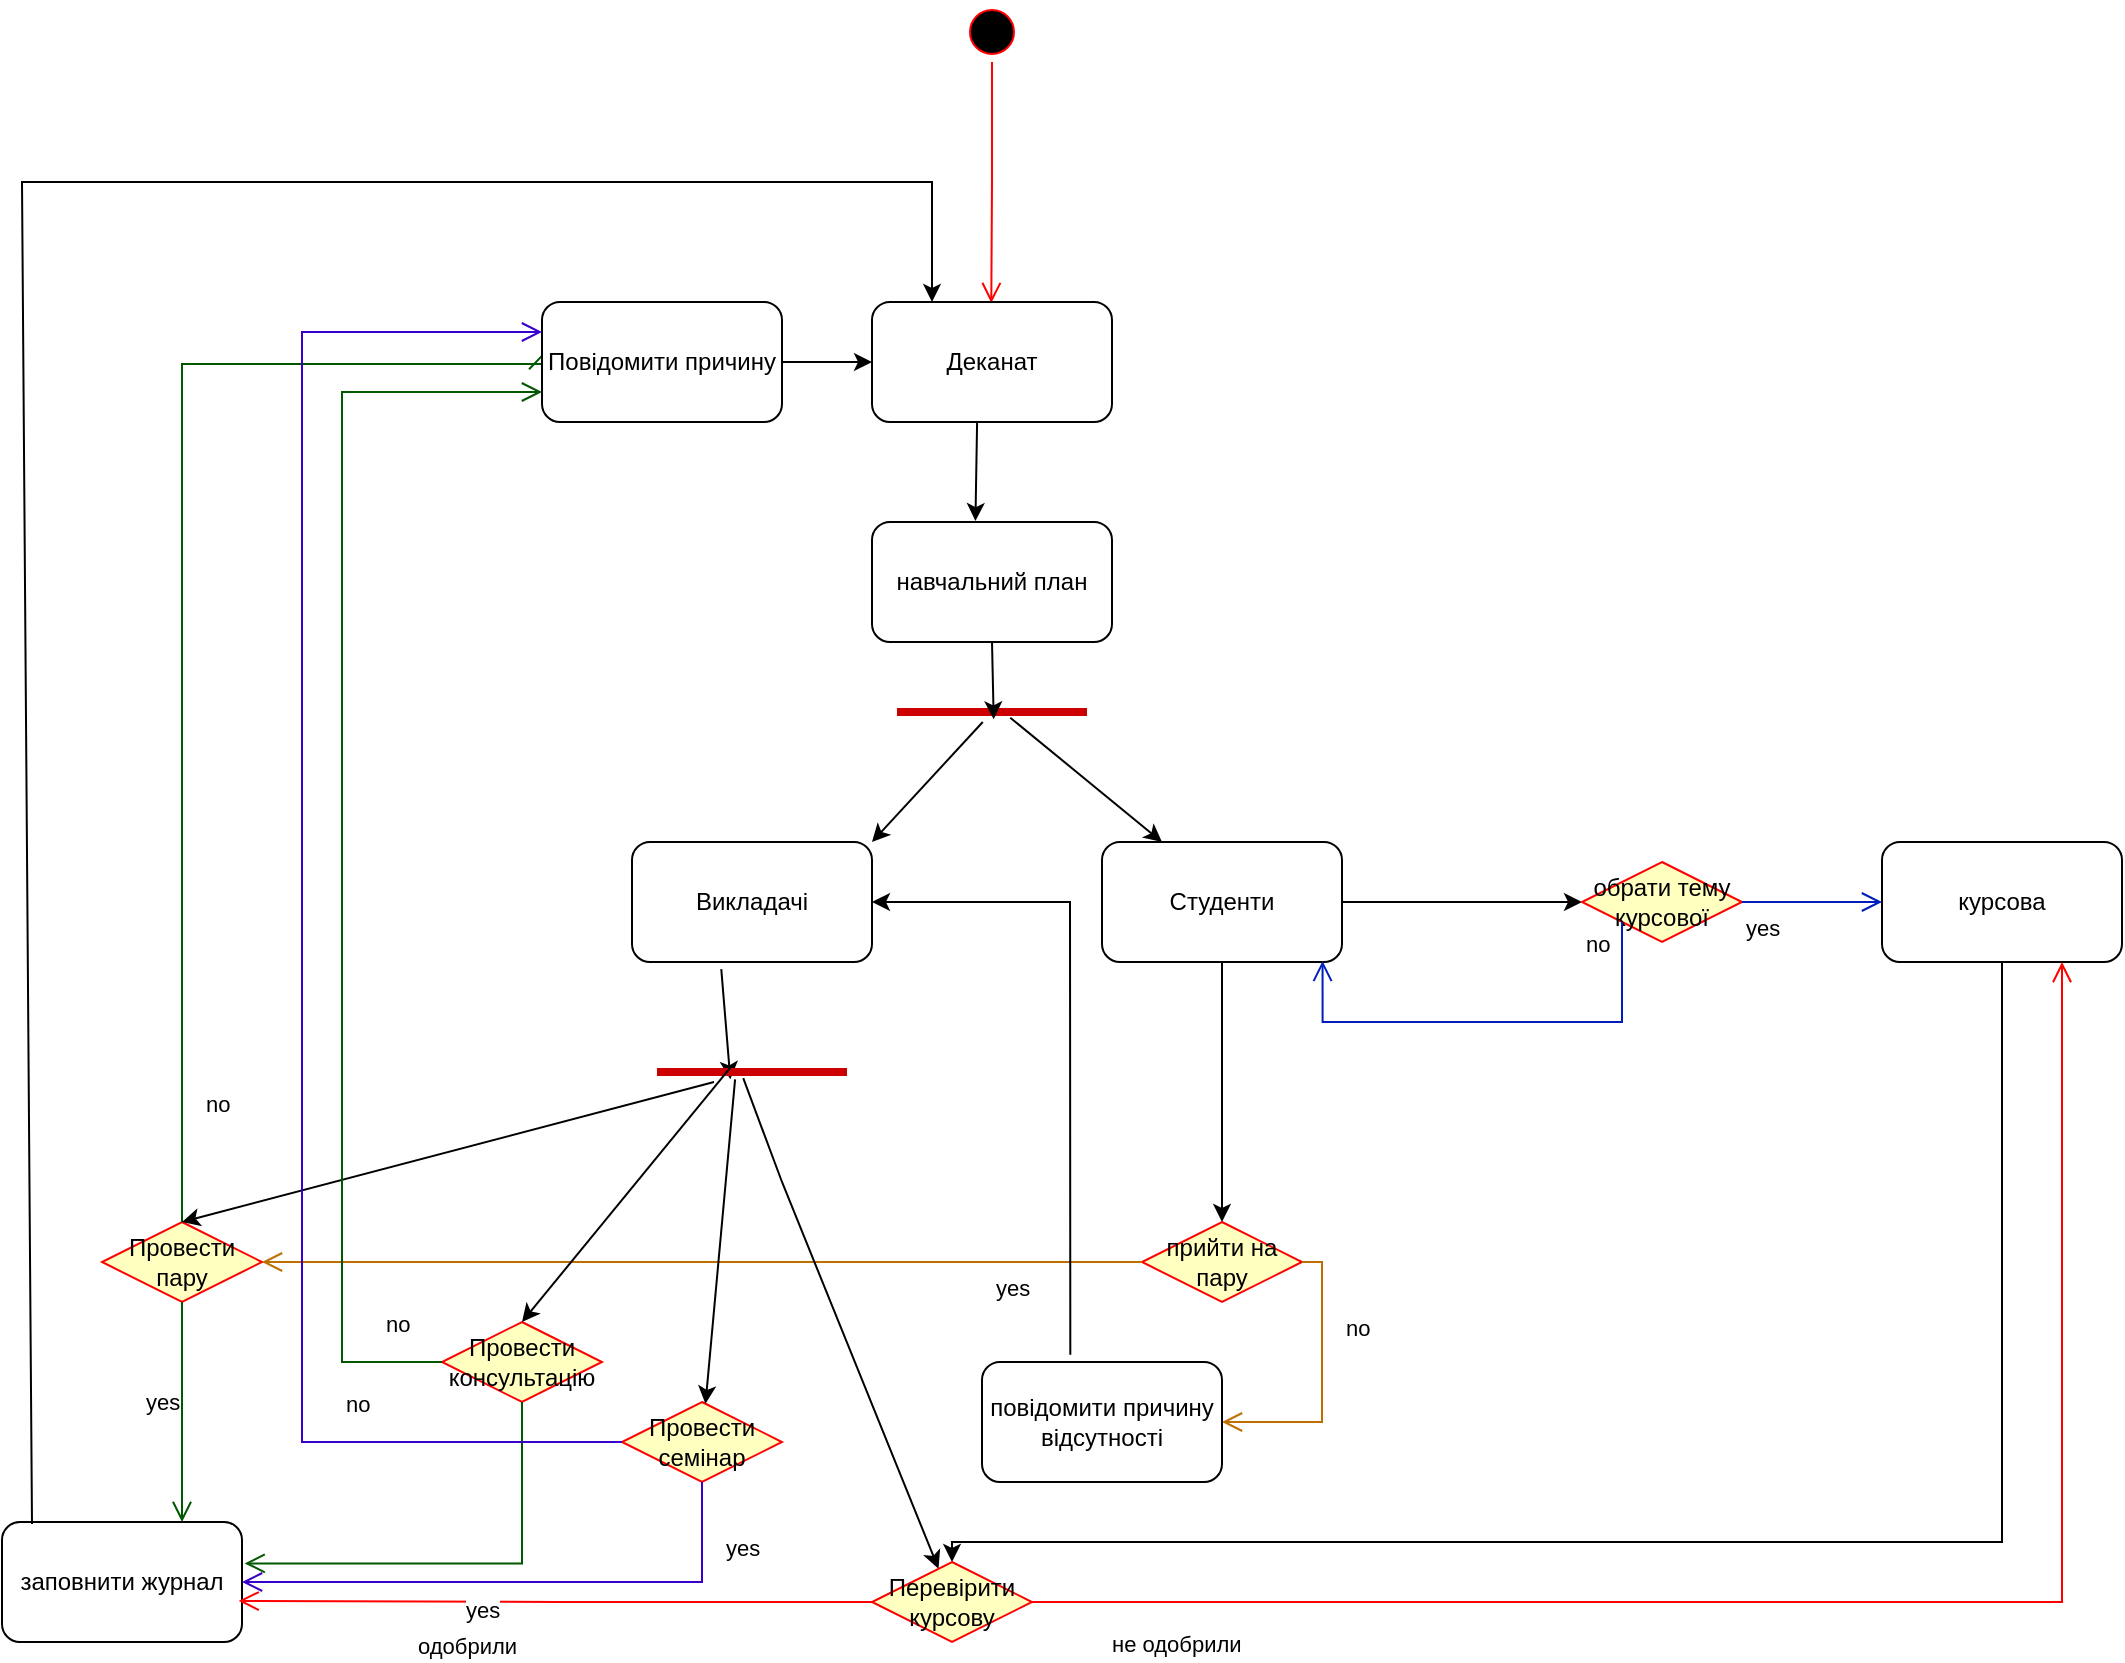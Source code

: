 <mxfile version="22.1.4" type="device">
  <diagram name="Page-1" id="I2pchXq7T7I7XBP1Yaf4">
    <mxGraphModel dx="2534" dy="790" grid="1" gridSize="10" guides="1" tooltips="1" connect="1" arrows="1" fold="1" page="1" pageScale="1" pageWidth="1100" pageHeight="850" math="0" shadow="0">
      <root>
        <mxCell id="0" />
        <mxCell id="1" parent="0" />
        <mxCell id="9HcWU7cP7KMFeykkvRc0-1" value="" style="ellipse;html=1;shape=startState;fillColor=#000000;strokeColor=#ff0000;" parent="1" vertex="1">
          <mxGeometry x="470" y="210" width="30" height="30" as="geometry" />
        </mxCell>
        <mxCell id="9HcWU7cP7KMFeykkvRc0-2" value="" style="edgeStyle=orthogonalEdgeStyle;html=1;verticalAlign=bottom;endArrow=open;endSize=8;strokeColor=#ff0000;rounded=0;entryX=0.616;entryY=0.065;entryDx=0;entryDy=0;entryPerimeter=0;" parent="1" source="9HcWU7cP7KMFeykkvRc0-1" edge="1">
          <mxGeometry relative="1" as="geometry">
            <mxPoint x="484.64" y="360.52" as="targetPoint" />
          </mxGeometry>
        </mxCell>
        <mxCell id="9HcWU7cP7KMFeykkvRc0-4" value="Деканат" style="rounded=1;whiteSpace=wrap;html=1;" parent="1" vertex="1">
          <mxGeometry x="425" y="360" width="120" height="60" as="geometry" />
        </mxCell>
        <mxCell id="9HcWU7cP7KMFeykkvRc0-6" value="Викладачі" style="rounded=1;whiteSpace=wrap;html=1;" parent="1" vertex="1">
          <mxGeometry x="305" y="630" width="120" height="60" as="geometry" />
        </mxCell>
        <mxCell id="9HcWU7cP7KMFeykkvRc0-7" value="Студенти" style="rounded=1;whiteSpace=wrap;html=1;" parent="1" vertex="1">
          <mxGeometry x="540" y="630" width="120" height="60" as="geometry" />
        </mxCell>
        <mxCell id="9HcWU7cP7KMFeykkvRc0-8" value="навчальний план" style="rounded=1;whiteSpace=wrap;html=1;" parent="1" vertex="1">
          <mxGeometry x="425" y="470" width="120" height="60" as="geometry" />
        </mxCell>
        <mxCell id="9HcWU7cP7KMFeykkvRc0-10" value="" style="endArrow=classic;html=1;rounded=0;entryX=1;entryY=0;entryDx=0;entryDy=0;" parent="1" source="9HcWU7cP7KMFeykkvRc0-15" target="9HcWU7cP7KMFeykkvRc0-6" edge="1">
          <mxGeometry width="50" height="50" relative="1" as="geometry">
            <mxPoint x="580" y="570" as="sourcePoint" />
            <mxPoint x="630" y="520" as="targetPoint" />
          </mxGeometry>
        </mxCell>
        <mxCell id="9HcWU7cP7KMFeykkvRc0-11" value="" style="endArrow=classic;html=1;rounded=0;exitX=0.596;exitY=0.783;exitDx=0;exitDy=0;entryX=0.25;entryY=0;entryDx=0;entryDy=0;exitPerimeter=0;" parent="1" source="9HcWU7cP7KMFeykkvRc0-15" target="9HcWU7cP7KMFeykkvRc0-7" edge="1">
          <mxGeometry width="50" height="50" relative="1" as="geometry">
            <mxPoint x="580" y="570" as="sourcePoint" />
            <mxPoint x="630" y="520" as="targetPoint" />
          </mxGeometry>
        </mxCell>
        <mxCell id="9HcWU7cP7KMFeykkvRc0-12" value="" style="endArrow=classic;html=1;rounded=0;exitX=0.438;exitY=0.992;exitDx=0;exitDy=0;exitPerimeter=0;entryX=0.431;entryY=-0.008;entryDx=0;entryDy=0;entryPerimeter=0;" parent="1" source="9HcWU7cP7KMFeykkvRc0-4" target="9HcWU7cP7KMFeykkvRc0-8" edge="1">
          <mxGeometry width="50" height="50" relative="1" as="geometry">
            <mxPoint x="580" y="570" as="sourcePoint" />
            <mxPoint x="630" y="520" as="targetPoint" />
          </mxGeometry>
        </mxCell>
        <mxCell id="9HcWU7cP7KMFeykkvRc0-15" value="" style="line;strokeWidth=4;rotatable=0;dashed=0;labelPosition=right;align=left;verticalAlign=middle;spacingTop=0;spacingLeft=6;points=[];portConstraint=eastwest;strokeColor=#CC0000;" parent="1" vertex="1">
          <mxGeometry x="437.5" y="560" width="95" height="10" as="geometry" />
        </mxCell>
        <mxCell id="9HcWU7cP7KMFeykkvRc0-17" value="" style="endArrow=classic;html=1;rounded=0;exitX=0.5;exitY=1;exitDx=0;exitDy=0;entryX=0.509;entryY=0.867;entryDx=0;entryDy=0;entryPerimeter=0;" parent="1" source="9HcWU7cP7KMFeykkvRc0-8" target="9HcWU7cP7KMFeykkvRc0-15" edge="1">
          <mxGeometry width="50" height="50" relative="1" as="geometry">
            <mxPoint x="480" y="570" as="sourcePoint" />
            <mxPoint x="530" y="520" as="targetPoint" />
          </mxGeometry>
        </mxCell>
        <mxCell id="9HcWU7cP7KMFeykkvRc0-18" value="заповнити журнал" style="rounded=1;whiteSpace=wrap;html=1;" parent="1" vertex="1">
          <mxGeometry x="-10" y="970" width="120" height="60" as="geometry" />
        </mxCell>
        <mxCell id="9HcWU7cP7KMFeykkvRc0-20" value="Провести пару" style="rhombus;whiteSpace=wrap;html=1;fontColor=#000000;fillColor=#ffffc0;strokeColor=#ff0000;" parent="1" vertex="1">
          <mxGeometry x="40" y="820" width="80" height="40" as="geometry" />
        </mxCell>
        <mxCell id="9HcWU7cP7KMFeykkvRc0-21" value="no" style="edgeStyle=orthogonalEdgeStyle;html=1;align=left;verticalAlign=bottom;endArrow=open;endSize=8;strokeColor=#005700;rounded=0;entryX=0.007;entryY=0.422;entryDx=0;entryDy=0;entryPerimeter=0;fillColor=#008a00;" parent="1" target="9HcWU7cP7KMFeykkvRc0-56" edge="1">
          <mxGeometry x="-0.838" y="-10" relative="1" as="geometry">
            <mxPoint x="150" y="370" as="targetPoint" />
            <mxPoint x="80" y="820" as="sourcePoint" />
            <Array as="points">
              <mxPoint x="80" y="391" />
              <mxPoint x="260" y="391" />
              <mxPoint x="260" y="388" />
              <mxPoint x="261" y="388" />
            </Array>
            <mxPoint as="offset" />
          </mxGeometry>
        </mxCell>
        <mxCell id="9HcWU7cP7KMFeykkvRc0-22" value="yes" style="edgeStyle=orthogonalEdgeStyle;html=1;align=left;verticalAlign=top;endArrow=open;endSize=8;strokeColor=#005700;rounded=0;entryX=0.75;entryY=0;entryDx=0;entryDy=0;fillColor=#008a00;" parent="1" source="9HcWU7cP7KMFeykkvRc0-20" target="9HcWU7cP7KMFeykkvRc0-18" edge="1">
          <mxGeometry x="-0.335" y="-20" relative="1" as="geometry">
            <mxPoint x="278" y="970" as="targetPoint" />
            <mxPoint as="offset" />
          </mxGeometry>
        </mxCell>
        <mxCell id="9HcWU7cP7KMFeykkvRc0-24" value="прийти на пару" style="rhombus;whiteSpace=wrap;html=1;fontColor=#000000;fillColor=#ffffc0;strokeColor=#ff0000;" parent="1" vertex="1">
          <mxGeometry x="560" y="820" width="80" height="40" as="geometry" />
        </mxCell>
        <mxCell id="9HcWU7cP7KMFeykkvRc0-25" value="no" style="edgeStyle=orthogonalEdgeStyle;html=1;align=left;verticalAlign=bottom;endArrow=open;endSize=8;strokeColor=#BD7000;rounded=0;entryX=1;entryY=0.5;entryDx=0;entryDy=0;exitX=1;exitY=0.5;exitDx=0;exitDy=0;fillColor=#f0a30a;" parent="1" source="9HcWU7cP7KMFeykkvRc0-24" target="9HcWU7cP7KMFeykkvRc0-29" edge="1">
          <mxGeometry x="-0.254" y="10" relative="1" as="geometry">
            <mxPoint x="690.03" y="830.02" as="targetPoint" />
            <mxPoint x="689.996" y="780.003" as="sourcePoint" />
            <mxPoint as="offset" />
          </mxGeometry>
        </mxCell>
        <mxCell id="9HcWU7cP7KMFeykkvRc0-26" value="yes" style="edgeStyle=orthogonalEdgeStyle;html=1;align=left;verticalAlign=top;endArrow=open;endSize=8;strokeColor=#BD7000;rounded=0;entryX=1;entryY=0.5;entryDx=0;entryDy=0;fillColor=#f0a30a;" parent="1" source="9HcWU7cP7KMFeykkvRc0-24" target="9HcWU7cP7KMFeykkvRc0-20" edge="1">
          <mxGeometry x="-0.657" relative="1" as="geometry">
            <mxPoint x="580" y="840" as="targetPoint" />
            <Array as="points">
              <mxPoint x="170" y="840" />
              <mxPoint x="170" y="840" />
            </Array>
            <mxPoint as="offset" />
          </mxGeometry>
        </mxCell>
        <mxCell id="9HcWU7cP7KMFeykkvRc0-27" value="" style="endArrow=classic;html=1;rounded=0;exitX=0.372;exitY=1.06;exitDx=0;exitDy=0;exitPerimeter=0;entryX=0.386;entryY=0.867;entryDx=0;entryDy=0;entryPerimeter=0;" parent="1" source="9HcWU7cP7KMFeykkvRc0-6" target="9HcWU7cP7KMFeykkvRc0-43" edge="1">
          <mxGeometry width="50" height="50" relative="1" as="geometry">
            <mxPoint x="350" y="710" as="sourcePoint" />
            <mxPoint x="350" y="730" as="targetPoint" />
          </mxGeometry>
        </mxCell>
        <mxCell id="9HcWU7cP7KMFeykkvRc0-28" value="" style="endArrow=classic;html=1;rounded=0;exitX=0.5;exitY=1;exitDx=0;exitDy=0;" parent="1" source="9HcWU7cP7KMFeykkvRc0-7" target="9HcWU7cP7KMFeykkvRc0-24" edge="1">
          <mxGeometry width="50" height="50" relative="1" as="geometry">
            <mxPoint x="350" y="710" as="sourcePoint" />
            <mxPoint x="400" y="660" as="targetPoint" />
          </mxGeometry>
        </mxCell>
        <mxCell id="9HcWU7cP7KMFeykkvRc0-29" value="повідомити причину відсутності" style="rounded=1;whiteSpace=wrap;html=1;" parent="1" vertex="1">
          <mxGeometry x="480" y="890" width="120" height="60" as="geometry" />
        </mxCell>
        <mxCell id="9HcWU7cP7KMFeykkvRc0-30" value="" style="endArrow=classic;html=1;rounded=0;exitX=0.368;exitY=-0.06;exitDx=0;exitDy=0;exitPerimeter=0;entryX=1;entryY=0.5;entryDx=0;entryDy=0;" parent="1" source="9HcWU7cP7KMFeykkvRc0-29" target="9HcWU7cP7KMFeykkvRc0-6" edge="1">
          <mxGeometry width="50" height="50" relative="1" as="geometry">
            <mxPoint x="350" y="710" as="sourcePoint" />
            <mxPoint x="400" y="660" as="targetPoint" />
            <Array as="points">
              <mxPoint x="524" y="660" />
            </Array>
          </mxGeometry>
        </mxCell>
        <mxCell id="9HcWU7cP7KMFeykkvRc0-31" value="курсова" style="rounded=1;whiteSpace=wrap;html=1;" parent="1" vertex="1">
          <mxGeometry x="930" y="630" width="120" height="60" as="geometry" />
        </mxCell>
        <mxCell id="9HcWU7cP7KMFeykkvRc0-33" value="" style="endArrow=classic;html=1;rounded=0;exitX=1;exitY=0.5;exitDx=0;exitDy=0;entryX=0;entryY=0.5;entryDx=0;entryDy=0;" parent="1" source="9HcWU7cP7KMFeykkvRc0-7" target="9HcWU7cP7KMFeykkvRc0-34" edge="1">
          <mxGeometry width="50" height="50" relative="1" as="geometry">
            <mxPoint x="540" y="740" as="sourcePoint" />
            <mxPoint x="730.0" y="660" as="targetPoint" />
          </mxGeometry>
        </mxCell>
        <mxCell id="9HcWU7cP7KMFeykkvRc0-34" value="обрати тему курсової" style="rhombus;whiteSpace=wrap;html=1;fontColor=#000000;fillColor=#ffffc0;strokeColor=#ff0000;" parent="1" vertex="1">
          <mxGeometry x="780" y="640" width="80" height="40" as="geometry" />
        </mxCell>
        <mxCell id="9HcWU7cP7KMFeykkvRc0-35" value="no" style="edgeStyle=orthogonalEdgeStyle;html=1;align=left;verticalAlign=bottom;endArrow=open;endSize=8;strokeColor=#001DBC;rounded=0;entryX=0.919;entryY=0.991;entryDx=0;entryDy=0;entryPerimeter=0;fillColor=#0050ef;" parent="1" source="9HcWU7cP7KMFeykkvRc0-34" target="9HcWU7cP7KMFeykkvRc0-7" edge="1">
          <mxGeometry x="-0.826" y="-20" relative="1" as="geometry">
            <mxPoint x="780" y="770" as="targetPoint" />
            <Array as="points">
              <mxPoint x="800" y="720" />
              <mxPoint x="650" y="720" />
            </Array>
            <mxPoint as="offset" />
          </mxGeometry>
        </mxCell>
        <mxCell id="9HcWU7cP7KMFeykkvRc0-36" value="yes" style="edgeStyle=orthogonalEdgeStyle;html=1;align=left;verticalAlign=top;endArrow=open;endSize=8;strokeColor=#001DBC;rounded=0;entryX=0;entryY=0.5;entryDx=0;entryDy=0;fillColor=#0050ef;" parent="1" source="9HcWU7cP7KMFeykkvRc0-34" target="9HcWU7cP7KMFeykkvRc0-31" edge="1">
          <mxGeometry x="-1" relative="1" as="geometry">
            <mxPoint x="820" y="760" as="targetPoint" />
          </mxGeometry>
        </mxCell>
        <mxCell id="9HcWU7cP7KMFeykkvRc0-42" value="" style="endArrow=classic;html=1;rounded=0;exitX=0.5;exitY=1;exitDx=0;exitDy=0;entryX=0.5;entryY=0;entryDx=0;entryDy=0;" parent="1" source="9HcWU7cP7KMFeykkvRc0-31" target="9HcWU7cP7KMFeykkvRc0-46" edge="1">
          <mxGeometry width="50" height="50" relative="1" as="geometry">
            <mxPoint x="990" y="670" as="sourcePoint" />
            <mxPoint x="480" y="980" as="targetPoint" />
            <Array as="points">
              <mxPoint x="990" y="980" />
              <mxPoint x="465" y="980" />
            </Array>
          </mxGeometry>
        </mxCell>
        <mxCell id="9HcWU7cP7KMFeykkvRc0-43" value="" style="line;strokeWidth=4;rotatable=0;dashed=0;labelPosition=right;align=left;verticalAlign=middle;spacingTop=0;spacingLeft=6;points=[];portConstraint=eastwest;strokeColor=#CC0000;" parent="1" vertex="1">
          <mxGeometry x="317.5" y="740" width="95" height="10" as="geometry" />
        </mxCell>
        <mxCell id="9HcWU7cP7KMFeykkvRc0-44" value="" style="endArrow=classic;html=1;rounded=0;entryX=0.5;entryY=0;entryDx=0;entryDy=0;" parent="1" source="9HcWU7cP7KMFeykkvRc0-43" target="9HcWU7cP7KMFeykkvRc0-20" edge="1">
          <mxGeometry width="50" height="50" relative="1" as="geometry">
            <mxPoint x="780" y="770" as="sourcePoint" />
            <mxPoint x="830" y="720" as="targetPoint" />
          </mxGeometry>
        </mxCell>
        <mxCell id="9HcWU7cP7KMFeykkvRc0-45" value="" style="endArrow=classic;html=1;rounded=0;exitX=0.454;exitY=0.81;exitDx=0;exitDy=0;exitPerimeter=0;" parent="1" source="9HcWU7cP7KMFeykkvRc0-43" target="9HcWU7cP7KMFeykkvRc0-46" edge="1">
          <mxGeometry width="50" height="50" relative="1" as="geometry">
            <mxPoint x="780" y="770" as="sourcePoint" />
            <mxPoint x="416.906" y="970" as="targetPoint" />
            <Array as="points">
              <mxPoint x="380" y="800" />
            </Array>
          </mxGeometry>
        </mxCell>
        <mxCell id="9HcWU7cP7KMFeykkvRc0-46" value="Перевірити курсову" style="rhombus;whiteSpace=wrap;html=1;fontColor=#000000;fillColor=#ffffc0;strokeColor=#ff0000;" parent="1" vertex="1">
          <mxGeometry x="425" y="990" width="80" height="40" as="geometry" />
        </mxCell>
        <mxCell id="9HcWU7cP7KMFeykkvRc0-47" value="не одобрили" style="edgeStyle=orthogonalEdgeStyle;html=1;align=left;verticalAlign=bottom;endArrow=open;endSize=8;strokeColor=#ff0000;rounded=0;entryX=0.75;entryY=1;entryDx=0;entryDy=0;" parent="1" source="9HcWU7cP7KMFeykkvRc0-46" target="9HcWU7cP7KMFeykkvRc0-31" edge="1">
          <mxGeometry x="-0.909" y="-30" relative="1" as="geometry">
            <mxPoint x="420" y="1160" as="targetPoint" />
            <mxPoint as="offset" />
          </mxGeometry>
        </mxCell>
        <mxCell id="9HcWU7cP7KMFeykkvRc0-48" value="одобрили" style="edgeStyle=orthogonalEdgeStyle;html=1;align=left;verticalAlign=top;endArrow=open;endSize=8;strokeColor=#ff0000;rounded=0;entryX=0.986;entryY=0.658;entryDx=0;entryDy=0;entryPerimeter=0;" parent="1" source="9HcWU7cP7KMFeykkvRc0-46" target="9HcWU7cP7KMFeykkvRc0-18" edge="1">
          <mxGeometry x="0.445" y="10" relative="1" as="geometry">
            <mxPoint x="420" y="1080" as="targetPoint" />
            <Array as="points" />
            <mxPoint as="offset" />
          </mxGeometry>
        </mxCell>
        <mxCell id="9HcWU7cP7KMFeykkvRc0-52" value="Провести консультацію" style="rhombus;whiteSpace=wrap;html=1;fontColor=#000000;fillColor=#ffffc0;strokeColor=#ff0000;" parent="1" vertex="1">
          <mxGeometry x="210" y="870" width="80" height="40" as="geometry" />
        </mxCell>
        <mxCell id="9HcWU7cP7KMFeykkvRc0-53" value="no" style="edgeStyle=orthogonalEdgeStyle;html=1;align=left;verticalAlign=bottom;endArrow=open;endSize=8;strokeColor=#005700;rounded=0;fillColor=#008a00;" parent="1" source="9HcWU7cP7KMFeykkvRc0-52" target="9HcWU7cP7KMFeykkvRc0-56" edge="1">
          <mxGeometry x="-0.905" y="-10" relative="1" as="geometry">
            <mxPoint x="240" y="405" as="targetPoint" />
            <Array as="points">
              <mxPoint x="160" y="890" />
              <mxPoint x="160" y="405" />
            </Array>
            <mxPoint as="offset" />
          </mxGeometry>
        </mxCell>
        <mxCell id="9HcWU7cP7KMFeykkvRc0-54" value="yes" style="edgeStyle=orthogonalEdgeStyle;html=1;align=left;verticalAlign=top;endArrow=open;endSize=8;strokeColor=#005700;rounded=0;entryX=1.011;entryY=0.345;entryDx=0;entryDy=0;entryPerimeter=0;fillColor=#008a00;" parent="1" source="9HcWU7cP7KMFeykkvRc0-52" target="9HcWU7cP7KMFeykkvRc0-18" edge="1">
          <mxGeometry x="0.009" y="10" relative="1" as="geometry">
            <mxPoint x="250" y="970" as="targetPoint" />
            <Array as="points">
              <mxPoint x="250" y="991" />
            </Array>
            <mxPoint as="offset" />
          </mxGeometry>
        </mxCell>
        <mxCell id="9HcWU7cP7KMFeykkvRc0-55" value="" style="endArrow=classic;html=1;rounded=0;exitX=0.386;exitY=0.283;exitDx=0;exitDy=0;exitPerimeter=0;entryX=0.5;entryY=0;entryDx=0;entryDy=0;" parent="1" source="9HcWU7cP7KMFeykkvRc0-43" target="9HcWU7cP7KMFeykkvRc0-52" edge="1">
          <mxGeometry width="50" height="50" relative="1" as="geometry">
            <mxPoint x="420" y="780" as="sourcePoint" />
            <mxPoint x="290" y="820" as="targetPoint" />
          </mxGeometry>
        </mxCell>
        <mxCell id="9HcWU7cP7KMFeykkvRc0-56" value="Повідомити причину" style="rounded=1;whiteSpace=wrap;html=1;" parent="1" vertex="1">
          <mxGeometry x="260" y="360" width="120" height="60" as="geometry" />
        </mxCell>
        <mxCell id="9HcWU7cP7KMFeykkvRc0-57" value="" style="endArrow=classic;html=1;rounded=0;exitX=0.125;exitY=0.017;exitDx=0;exitDy=0;exitPerimeter=0;entryX=0.25;entryY=0;entryDx=0;entryDy=0;" parent="1" source="9HcWU7cP7KMFeykkvRc0-18" target="9HcWU7cP7KMFeykkvRc0-4" edge="1">
          <mxGeometry width="50" height="50" relative="1" as="geometry">
            <mxPoint x="320" y="720" as="sourcePoint" />
            <mxPoint y="320" as="targetPoint" />
            <Array as="points">
              <mxPoint y="300" />
              <mxPoint x="455" y="300" />
            </Array>
          </mxGeometry>
        </mxCell>
        <mxCell id="9HcWU7cP7KMFeykkvRc0-58" value="" style="endArrow=classic;html=1;rounded=0;exitX=1;exitY=0.5;exitDx=0;exitDy=0;entryX=0;entryY=0.5;entryDx=0;entryDy=0;" parent="1" source="9HcWU7cP7KMFeykkvRc0-56" target="9HcWU7cP7KMFeykkvRc0-4" edge="1">
          <mxGeometry width="50" height="50" relative="1" as="geometry">
            <mxPoint x="330" y="530" as="sourcePoint" />
            <mxPoint x="380" y="480" as="targetPoint" />
          </mxGeometry>
        </mxCell>
        <mxCell id="9HcWU7cP7KMFeykkvRc0-59" value="Провести семінар" style="rhombus;whiteSpace=wrap;html=1;fontColor=#000000;fillColor=#ffffc0;strokeColor=#ff0000;" parent="1" vertex="1">
          <mxGeometry x="300" y="910" width="80" height="40" as="geometry" />
        </mxCell>
        <mxCell id="9HcWU7cP7KMFeykkvRc0-60" value="no" style="edgeStyle=orthogonalEdgeStyle;html=1;align=left;verticalAlign=bottom;endArrow=open;endSize=8;strokeColor=#3700CC;rounded=0;entryX=0;entryY=0.25;entryDx=0;entryDy=0;fillColor=#6a00ff;" parent="1" source="9HcWU7cP7KMFeykkvRc0-59" target="9HcWU7cP7KMFeykkvRc0-56" edge="1">
          <mxGeometry x="-0.665" y="-10" relative="1" as="geometry">
            <mxPoint x="480" y="930" as="targetPoint" />
            <Array as="points">
              <mxPoint x="140" y="930" />
              <mxPoint x="140" y="375" />
            </Array>
            <mxPoint as="offset" />
          </mxGeometry>
        </mxCell>
        <mxCell id="9HcWU7cP7KMFeykkvRc0-61" value="yes" style="edgeStyle=orthogonalEdgeStyle;html=1;align=left;verticalAlign=top;endArrow=open;endSize=8;strokeColor=#3700CC;rounded=0;entryX=1;entryY=0.5;entryDx=0;entryDy=0;fillColor=#6a00ff;" parent="1" source="9HcWU7cP7KMFeykkvRc0-59" target="9HcWU7cP7KMFeykkvRc0-18" edge="1">
          <mxGeometry x="-0.857" y="10" relative="1" as="geometry">
            <mxPoint x="340" y="1010" as="targetPoint" />
            <Array as="points">
              <mxPoint x="340" y="1000" />
            </Array>
            <mxPoint as="offset" />
          </mxGeometry>
        </mxCell>
        <mxCell id="9HcWU7cP7KMFeykkvRc0-62" value="" style="endArrow=classic;html=1;rounded=0;exitX=0.411;exitY=0.865;exitDx=0;exitDy=0;exitPerimeter=0;" parent="1" source="9HcWU7cP7KMFeykkvRc0-43" target="9HcWU7cP7KMFeykkvRc0-59" edge="1">
          <mxGeometry width="50" height="50" relative="1" as="geometry">
            <mxPoint x="520" y="800" as="sourcePoint" />
            <mxPoint x="570" y="750" as="targetPoint" />
          </mxGeometry>
        </mxCell>
      </root>
    </mxGraphModel>
  </diagram>
</mxfile>
